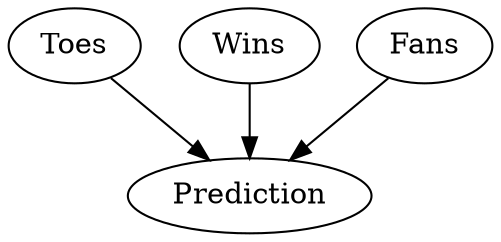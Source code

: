 // Three Nodes
digraph {
	A [label=Toes]
	B [label=Wins]
	C [label=Fans]
	D [label=Prediction]
	A -> D
	B -> D
	C -> D
}
